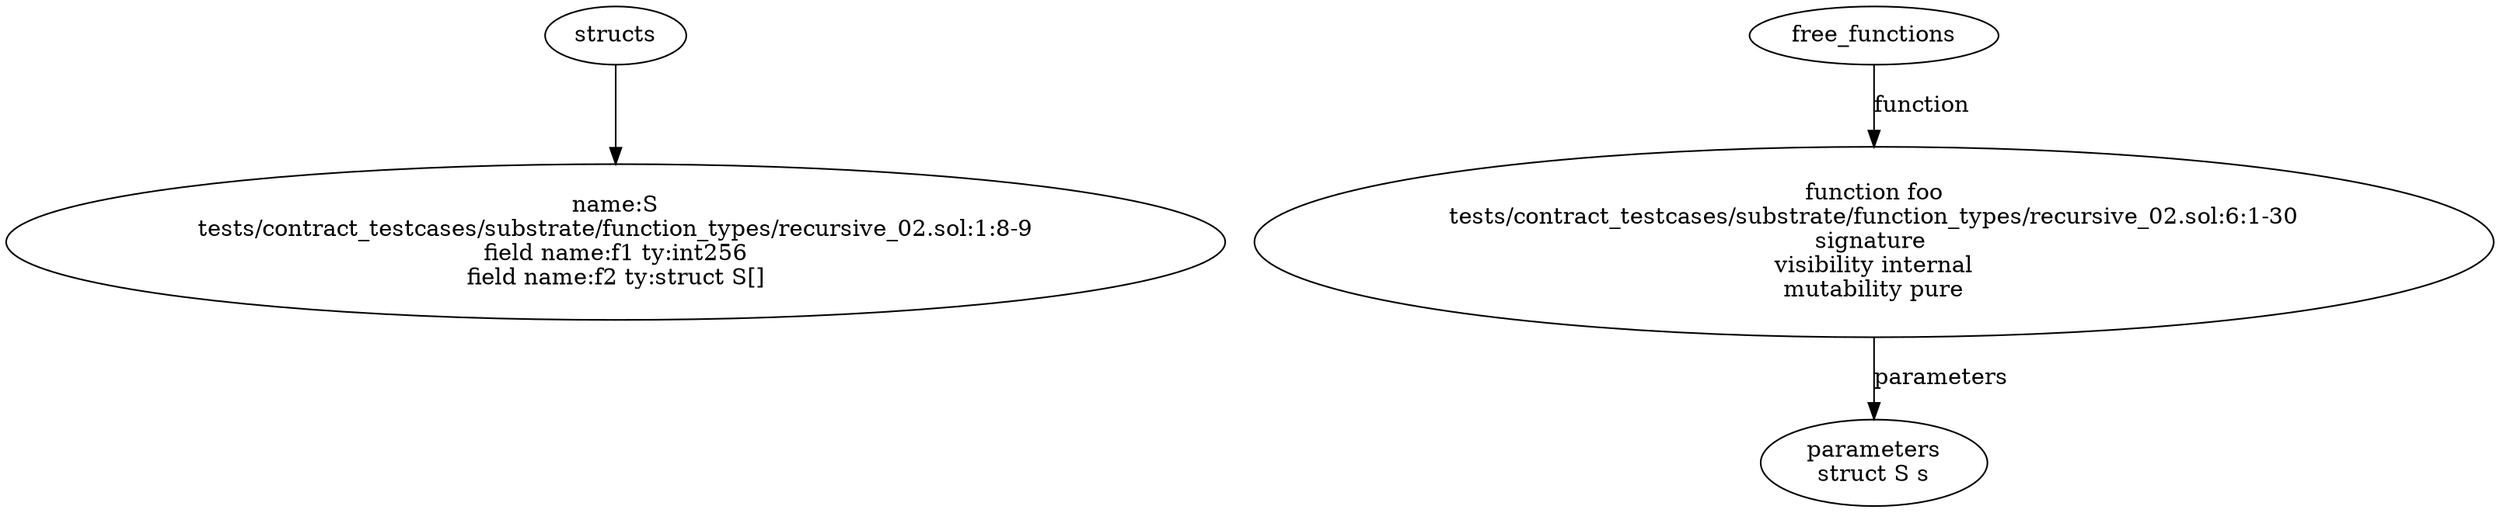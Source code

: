 strict digraph "tests/contract_testcases/substrate/function_types/recursive_02.sol" {
	S [label="name:S\ntests/contract_testcases/substrate/function_types/recursive_02.sol:1:8-9\nfield name:f1 ty:int256\nfield name:f2 ty:struct S[]"]
	foo [label="function foo\ntests/contract_testcases/substrate/function_types/recursive_02.sol:6:1-30\nsignature \nvisibility internal\nmutability pure"]
	parameters [label="parameters\nstruct S s"]
	structs -> S
	free_functions -> foo [label="function"]
	foo -> parameters [label="parameters"]
}
